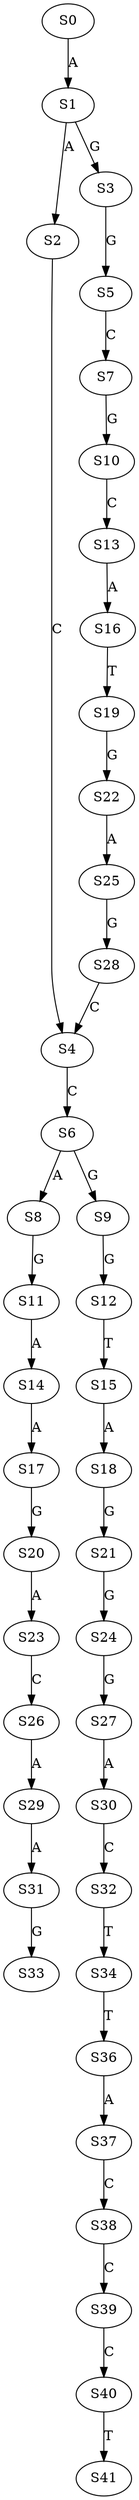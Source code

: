 strict digraph  {
	S0 -> S1 [ label = A ];
	S1 -> S2 [ label = A ];
	S1 -> S3 [ label = G ];
	S2 -> S4 [ label = C ];
	S3 -> S5 [ label = G ];
	S4 -> S6 [ label = C ];
	S5 -> S7 [ label = C ];
	S6 -> S8 [ label = A ];
	S6 -> S9 [ label = G ];
	S7 -> S10 [ label = G ];
	S8 -> S11 [ label = G ];
	S9 -> S12 [ label = G ];
	S10 -> S13 [ label = C ];
	S11 -> S14 [ label = A ];
	S12 -> S15 [ label = T ];
	S13 -> S16 [ label = A ];
	S14 -> S17 [ label = A ];
	S15 -> S18 [ label = A ];
	S16 -> S19 [ label = T ];
	S17 -> S20 [ label = G ];
	S18 -> S21 [ label = G ];
	S19 -> S22 [ label = G ];
	S20 -> S23 [ label = A ];
	S21 -> S24 [ label = G ];
	S22 -> S25 [ label = A ];
	S23 -> S26 [ label = C ];
	S24 -> S27 [ label = G ];
	S25 -> S28 [ label = G ];
	S26 -> S29 [ label = A ];
	S27 -> S30 [ label = A ];
	S28 -> S4 [ label = C ];
	S29 -> S31 [ label = A ];
	S30 -> S32 [ label = C ];
	S31 -> S33 [ label = G ];
	S32 -> S34 [ label = T ];
	S34 -> S36 [ label = T ];
	S36 -> S37 [ label = A ];
	S37 -> S38 [ label = C ];
	S38 -> S39 [ label = C ];
	S39 -> S40 [ label = C ];
	S40 -> S41 [ label = T ];
}
